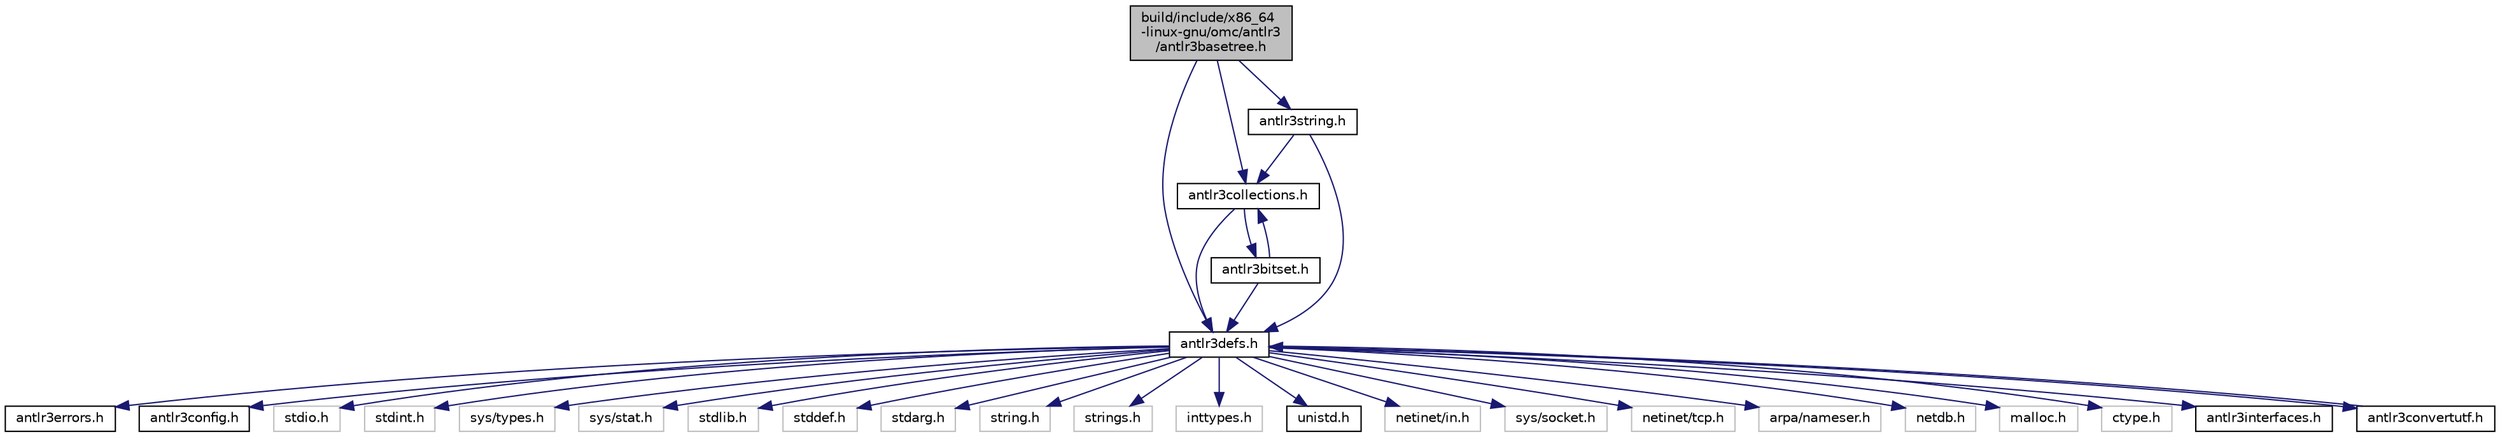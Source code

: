 digraph "build/include/x86_64-linux-gnu/omc/antlr3/antlr3basetree.h"
{
  edge [fontname="Helvetica",fontsize="10",labelfontname="Helvetica",labelfontsize="10"];
  node [fontname="Helvetica",fontsize="10",shape=record];
  Node0 [label="build/include/x86_64\l-linux-gnu/omc/antlr3\l/antlr3basetree.h",height=0.2,width=0.4,color="black", fillcolor="grey75", style="filled", fontcolor="black"];
  Node0 -> Node1 [color="midnightblue",fontsize="10",style="solid",fontname="Helvetica"];
  Node1 [label="antlr3defs.h",height=0.2,width=0.4,color="black", fillcolor="white", style="filled",URL="$d3/d65/build_2include_2x86__64-linux-gnu_2omc_2antlr3_2antlr3defs_8h.html"];
  Node1 -> Node2 [color="midnightblue",fontsize="10",style="solid",fontname="Helvetica"];
  Node2 [label="antlr3errors.h",height=0.2,width=0.4,color="black", fillcolor="white", style="filled",URL="$d8/d97/build_2include_2x86__64-linux-gnu_2omc_2antlr3_2antlr3errors_8h.html"];
  Node1 -> Node3 [color="midnightblue",fontsize="10",style="solid",fontname="Helvetica"];
  Node3 [label="antlr3config.h",height=0.2,width=0.4,color="black", fillcolor="white", style="filled",URL="$de/de1/build_2include_2x86__64-linux-gnu_2omc_2antlr3_2antlr3config_8h.html"];
  Node1 -> Node4 [color="midnightblue",fontsize="10",style="solid",fontname="Helvetica"];
  Node4 [label="stdio.h",height=0.2,width=0.4,color="grey75", fillcolor="white", style="filled"];
  Node1 -> Node5 [color="midnightblue",fontsize="10",style="solid",fontname="Helvetica"];
  Node5 [label="stdint.h",height=0.2,width=0.4,color="grey75", fillcolor="white", style="filled"];
  Node1 -> Node6 [color="midnightblue",fontsize="10",style="solid",fontname="Helvetica"];
  Node6 [label="sys/types.h",height=0.2,width=0.4,color="grey75", fillcolor="white", style="filled"];
  Node1 -> Node7 [color="midnightblue",fontsize="10",style="solid",fontname="Helvetica"];
  Node7 [label="sys/stat.h",height=0.2,width=0.4,color="grey75", fillcolor="white", style="filled"];
  Node1 -> Node8 [color="midnightblue",fontsize="10",style="solid",fontname="Helvetica"];
  Node8 [label="stdlib.h",height=0.2,width=0.4,color="grey75", fillcolor="white", style="filled"];
  Node1 -> Node9 [color="midnightblue",fontsize="10",style="solid",fontname="Helvetica"];
  Node9 [label="stddef.h",height=0.2,width=0.4,color="grey75", fillcolor="white", style="filled"];
  Node1 -> Node10 [color="midnightblue",fontsize="10",style="solid",fontname="Helvetica"];
  Node10 [label="stdarg.h",height=0.2,width=0.4,color="grey75", fillcolor="white", style="filled"];
  Node1 -> Node11 [color="midnightblue",fontsize="10",style="solid",fontname="Helvetica"];
  Node11 [label="string.h",height=0.2,width=0.4,color="grey75", fillcolor="white", style="filled"];
  Node1 -> Node12 [color="midnightblue",fontsize="10",style="solid",fontname="Helvetica"];
  Node12 [label="strings.h",height=0.2,width=0.4,color="grey75", fillcolor="white", style="filled"];
  Node1 -> Node13 [color="midnightblue",fontsize="10",style="solid",fontname="Helvetica"];
  Node13 [label="inttypes.h",height=0.2,width=0.4,color="grey75", fillcolor="white", style="filled"];
  Node1 -> Node14 [color="midnightblue",fontsize="10",style="solid",fontname="Helvetica"];
  Node14 [label="unistd.h",height=0.2,width=0.4,color="black", fillcolor="white", style="filled",URL="$da/d6f/unistd_8h.html"];
  Node1 -> Node15 [color="midnightblue",fontsize="10",style="solid",fontname="Helvetica"];
  Node15 [label="netinet/in.h",height=0.2,width=0.4,color="grey75", fillcolor="white", style="filled"];
  Node1 -> Node16 [color="midnightblue",fontsize="10",style="solid",fontname="Helvetica"];
  Node16 [label="sys/socket.h",height=0.2,width=0.4,color="grey75", fillcolor="white", style="filled"];
  Node1 -> Node17 [color="midnightblue",fontsize="10",style="solid",fontname="Helvetica"];
  Node17 [label="netinet/tcp.h",height=0.2,width=0.4,color="grey75", fillcolor="white", style="filled"];
  Node1 -> Node18 [color="midnightblue",fontsize="10",style="solid",fontname="Helvetica"];
  Node18 [label="arpa/nameser.h",height=0.2,width=0.4,color="grey75", fillcolor="white", style="filled"];
  Node1 -> Node19 [color="midnightblue",fontsize="10",style="solid",fontname="Helvetica"];
  Node19 [label="netdb.h",height=0.2,width=0.4,color="grey75", fillcolor="white", style="filled"];
  Node1 -> Node20 [color="midnightblue",fontsize="10",style="solid",fontname="Helvetica"];
  Node20 [label="malloc.h",height=0.2,width=0.4,color="grey75", fillcolor="white", style="filled"];
  Node1 -> Node21 [color="midnightblue",fontsize="10",style="solid",fontname="Helvetica"];
  Node21 [label="ctype.h",height=0.2,width=0.4,color="grey75", fillcolor="white", style="filled"];
  Node1 -> Node22 [color="midnightblue",fontsize="10",style="solid",fontname="Helvetica"];
  Node22 [label="antlr3interfaces.h",height=0.2,width=0.4,color="black", fillcolor="white", style="filled",URL="$d8/d7e/build_2include_2x86__64-linux-gnu_2omc_2antlr3_2antlr3interfaces_8h.html"];
  Node1 -> Node23 [color="midnightblue",fontsize="10",style="solid",fontname="Helvetica"];
  Node23 [label="antlr3convertutf.h",height=0.2,width=0.4,color="black", fillcolor="white", style="filled",URL="$d5/d4b/build_2include_2x86__64-linux-gnu_2omc_2antlr3_2antlr3convertutf_8h.html"];
  Node23 -> Node1 [color="midnightblue",fontsize="10",style="solid",fontname="Helvetica"];
  Node0 -> Node24 [color="midnightblue",fontsize="10",style="solid",fontname="Helvetica"];
  Node24 [label="antlr3collections.h",height=0.2,width=0.4,color="black", fillcolor="white", style="filled",URL="$df/d35/build_2include_2x86__64-linux-gnu_2omc_2antlr3_2antlr3collections_8h.html"];
  Node24 -> Node1 [color="midnightblue",fontsize="10",style="solid",fontname="Helvetica"];
  Node24 -> Node25 [color="midnightblue",fontsize="10",style="solid",fontname="Helvetica"];
  Node25 [label="antlr3bitset.h",height=0.2,width=0.4,color="black", fillcolor="white", style="filled",URL="$d2/d66/build_2include_2x86__64-linux-gnu_2omc_2antlr3_2antlr3bitset_8h.html"];
  Node25 -> Node1 [color="midnightblue",fontsize="10",style="solid",fontname="Helvetica"];
  Node25 -> Node24 [color="midnightblue",fontsize="10",style="solid",fontname="Helvetica"];
  Node0 -> Node26 [color="midnightblue",fontsize="10",style="solid",fontname="Helvetica"];
  Node26 [label="antlr3string.h",height=0.2,width=0.4,color="black", fillcolor="white", style="filled",URL="$dc/df3/build_2include_2x86__64-linux-gnu_2omc_2antlr3_2antlr3string_8h.html"];
  Node26 -> Node1 [color="midnightblue",fontsize="10",style="solid",fontname="Helvetica"];
  Node26 -> Node24 [color="midnightblue",fontsize="10",style="solid",fontname="Helvetica"];
}
